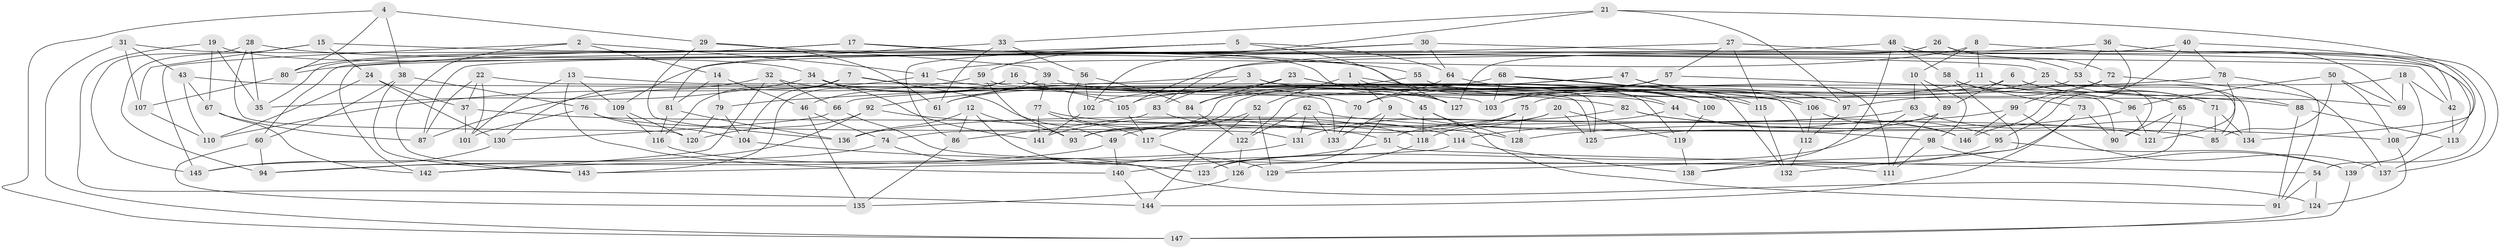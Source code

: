 // coarse degree distribution, {6: 0.5444444444444444, 4: 0.36666666666666664, 5: 0.08888888888888889}
// Generated by graph-tools (version 1.1) at 2025/42/03/06/25 10:42:20]
// undirected, 147 vertices, 294 edges
graph export_dot {
graph [start="1"]
  node [color=gray90,style=filled];
  1;
  2;
  3;
  4;
  5;
  6;
  7;
  8;
  9;
  10;
  11;
  12;
  13;
  14;
  15;
  16;
  17;
  18;
  19;
  20;
  21;
  22;
  23;
  24;
  25;
  26;
  27;
  28;
  29;
  30;
  31;
  32;
  33;
  34;
  35;
  36;
  37;
  38;
  39;
  40;
  41;
  42;
  43;
  44;
  45;
  46;
  47;
  48;
  49;
  50;
  51;
  52;
  53;
  54;
  55;
  56;
  57;
  58;
  59;
  60;
  61;
  62;
  63;
  64;
  65;
  66;
  67;
  68;
  69;
  70;
  71;
  72;
  73;
  74;
  75;
  76;
  77;
  78;
  79;
  80;
  81;
  82;
  83;
  84;
  85;
  86;
  87;
  88;
  89;
  90;
  91;
  92;
  93;
  94;
  95;
  96;
  97;
  98;
  99;
  100;
  101;
  102;
  103;
  104;
  105;
  106;
  107;
  108;
  109;
  110;
  111;
  112;
  113;
  114;
  115;
  116;
  117;
  118;
  119;
  120;
  121;
  122;
  123;
  124;
  125;
  126;
  127;
  128;
  129;
  130;
  131;
  132;
  133;
  134;
  135;
  136;
  137;
  138;
  139;
  140;
  141;
  142;
  143;
  144;
  145;
  146;
  147;
  1 -- 52;
  1 -- 9;
  1 -- 106;
  1 -- 127;
  2 -- 41;
  2 -- 143;
  2 -- 14;
  2 -- 145;
  3 -- 83;
  3 -- 125;
  3 -- 97;
  3 -- 66;
  4 -- 147;
  4 -- 29;
  4 -- 38;
  4 -- 80;
  5 -- 127;
  5 -- 60;
  5 -- 64;
  5 -- 86;
  6 -- 89;
  6 -- 71;
  6 -- 103;
  6 -- 65;
  7 -- 116;
  7 -- 104;
  7 -- 49;
  7 -- 82;
  8 -- 137;
  8 -- 10;
  8 -- 41;
  8 -- 11;
  9 -- 123;
  9 -- 133;
  9 -- 98;
  10 -- 63;
  10 -- 89;
  10 -- 98;
  11 -- 90;
  11 -- 71;
  11 -- 105;
  12 -- 136;
  12 -- 86;
  12 -- 129;
  12 -- 93;
  13 -- 90;
  13 -- 101;
  13 -- 109;
  13 -- 140;
  14 -- 81;
  14 -- 46;
  14 -- 79;
  15 -- 24;
  15 -- 107;
  15 -- 42;
  15 -- 94;
  16 -- 46;
  16 -- 143;
  16 -- 70;
  16 -- 125;
  17 -- 25;
  17 -- 45;
  17 -- 35;
  17 -- 80;
  18 -- 122;
  18 -- 69;
  18 -- 139;
  18 -- 42;
  19 -- 67;
  19 -- 35;
  19 -- 144;
  19 -- 34;
  20 -- 125;
  20 -- 119;
  20 -- 93;
  20 -- 49;
  21 -- 97;
  21 -- 59;
  21 -- 134;
  21 -- 33;
  22 -- 87;
  22 -- 37;
  22 -- 133;
  22 -- 101;
  23 -- 84;
  23 -- 61;
  23 -- 115;
  23 -- 119;
  24 -- 110;
  24 -- 37;
  24 -- 130;
  25 -- 88;
  25 -- 70;
  25 -- 85;
  26 -- 72;
  26 -- 102;
  26 -- 127;
  26 -- 54;
  27 -- 108;
  27 -- 57;
  27 -- 142;
  27 -- 115;
  28 -- 55;
  28 -- 145;
  28 -- 35;
  28 -- 120;
  29 -- 136;
  29 -- 61;
  29 -- 39;
  30 -- 113;
  30 -- 109;
  30 -- 80;
  30 -- 64;
  31 -- 44;
  31 -- 107;
  31 -- 147;
  31 -- 43;
  32 -- 142;
  32 -- 127;
  32 -- 66;
  32 -- 130;
  33 -- 61;
  33 -- 56;
  33 -- 81;
  34 -- 105;
  34 -- 141;
  34 -- 35;
  36 -- 69;
  36 -- 53;
  36 -- 83;
  36 -- 146;
  37 -- 51;
  37 -- 101;
  38 -- 76;
  38 -- 60;
  38 -- 143;
  39 -- 92;
  39 -- 44;
  39 -- 77;
  40 -- 95;
  40 -- 105;
  40 -- 42;
  40 -- 78;
  41 -- 100;
  41 -- 110;
  42 -- 113;
  43 -- 67;
  43 -- 110;
  43 -- 103;
  44 -- 51;
  44 -- 95;
  45 -- 128;
  45 -- 118;
  45 -- 91;
  46 -- 74;
  46 -- 135;
  47 -- 111;
  47 -- 102;
  47 -- 74;
  47 -- 106;
  48 -- 53;
  48 -- 87;
  48 -- 138;
  48 -- 58;
  49 -- 140;
  49 -- 94;
  50 -- 69;
  50 -- 108;
  50 -- 85;
  50 -- 96;
  51 -- 54;
  51 -- 140;
  52 -- 144;
  52 -- 117;
  52 -- 129;
  53 -- 134;
  53 -- 75;
  54 -- 91;
  54 -- 124;
  55 -- 100;
  55 -- 132;
  55 -- 61;
  56 -- 131;
  56 -- 102;
  56 -- 84;
  57 -- 93;
  57 -- 103;
  57 -- 88;
  58 -- 96;
  58 -- 132;
  58 -- 73;
  59 -- 93;
  59 -- 69;
  59 -- 87;
  60 -- 135;
  60 -- 94;
  62 -- 108;
  62 -- 133;
  62 -- 131;
  62 -- 122;
  63 -- 136;
  63 -- 134;
  63 -- 123;
  64 -- 70;
  64 -- 100;
  65 -- 90;
  65 -- 126;
  65 -- 121;
  66 -- 130;
  66 -- 111;
  67 -- 87;
  67 -- 142;
  68 -- 103;
  68 -- 115;
  68 -- 84;
  68 -- 112;
  70 -- 133;
  71 -- 134;
  71 -- 85;
  72 -- 97;
  72 -- 137;
  72 -- 99;
  73 -- 129;
  73 -- 144;
  73 -- 90;
  74 -- 145;
  74 -- 124;
  75 -- 128;
  75 -- 118;
  75 -- 141;
  76 -- 121;
  76 -- 101;
  76 -- 104;
  77 -- 117;
  77 -- 118;
  77 -- 141;
  78 -- 121;
  78 -- 91;
  78 -- 79;
  79 -- 104;
  79 -- 120;
  80 -- 107;
  81 -- 116;
  81 -- 136;
  82 -- 146;
  82 -- 85;
  82 -- 131;
  83 -- 114;
  83 -- 86;
  84 -- 122;
  86 -- 135;
  88 -- 113;
  88 -- 91;
  89 -- 111;
  89 -- 125;
  92 -- 94;
  92 -- 128;
  92 -- 120;
  95 -- 138;
  95 -- 139;
  96 -- 121;
  96 -- 128;
  97 -- 112;
  98 -- 139;
  98 -- 111;
  99 -- 146;
  99 -- 137;
  99 -- 114;
  100 -- 119;
  102 -- 141;
  104 -- 123;
  105 -- 117;
  106 -- 146;
  106 -- 112;
  107 -- 110;
  108 -- 124;
  109 -- 120;
  109 -- 116;
  112 -- 132;
  113 -- 137;
  114 -- 138;
  114 -- 143;
  115 -- 132;
  116 -- 123;
  117 -- 126;
  118 -- 129;
  119 -- 138;
  122 -- 126;
  124 -- 147;
  126 -- 135;
  130 -- 145;
  131 -- 142;
  139 -- 147;
  140 -- 144;
}
